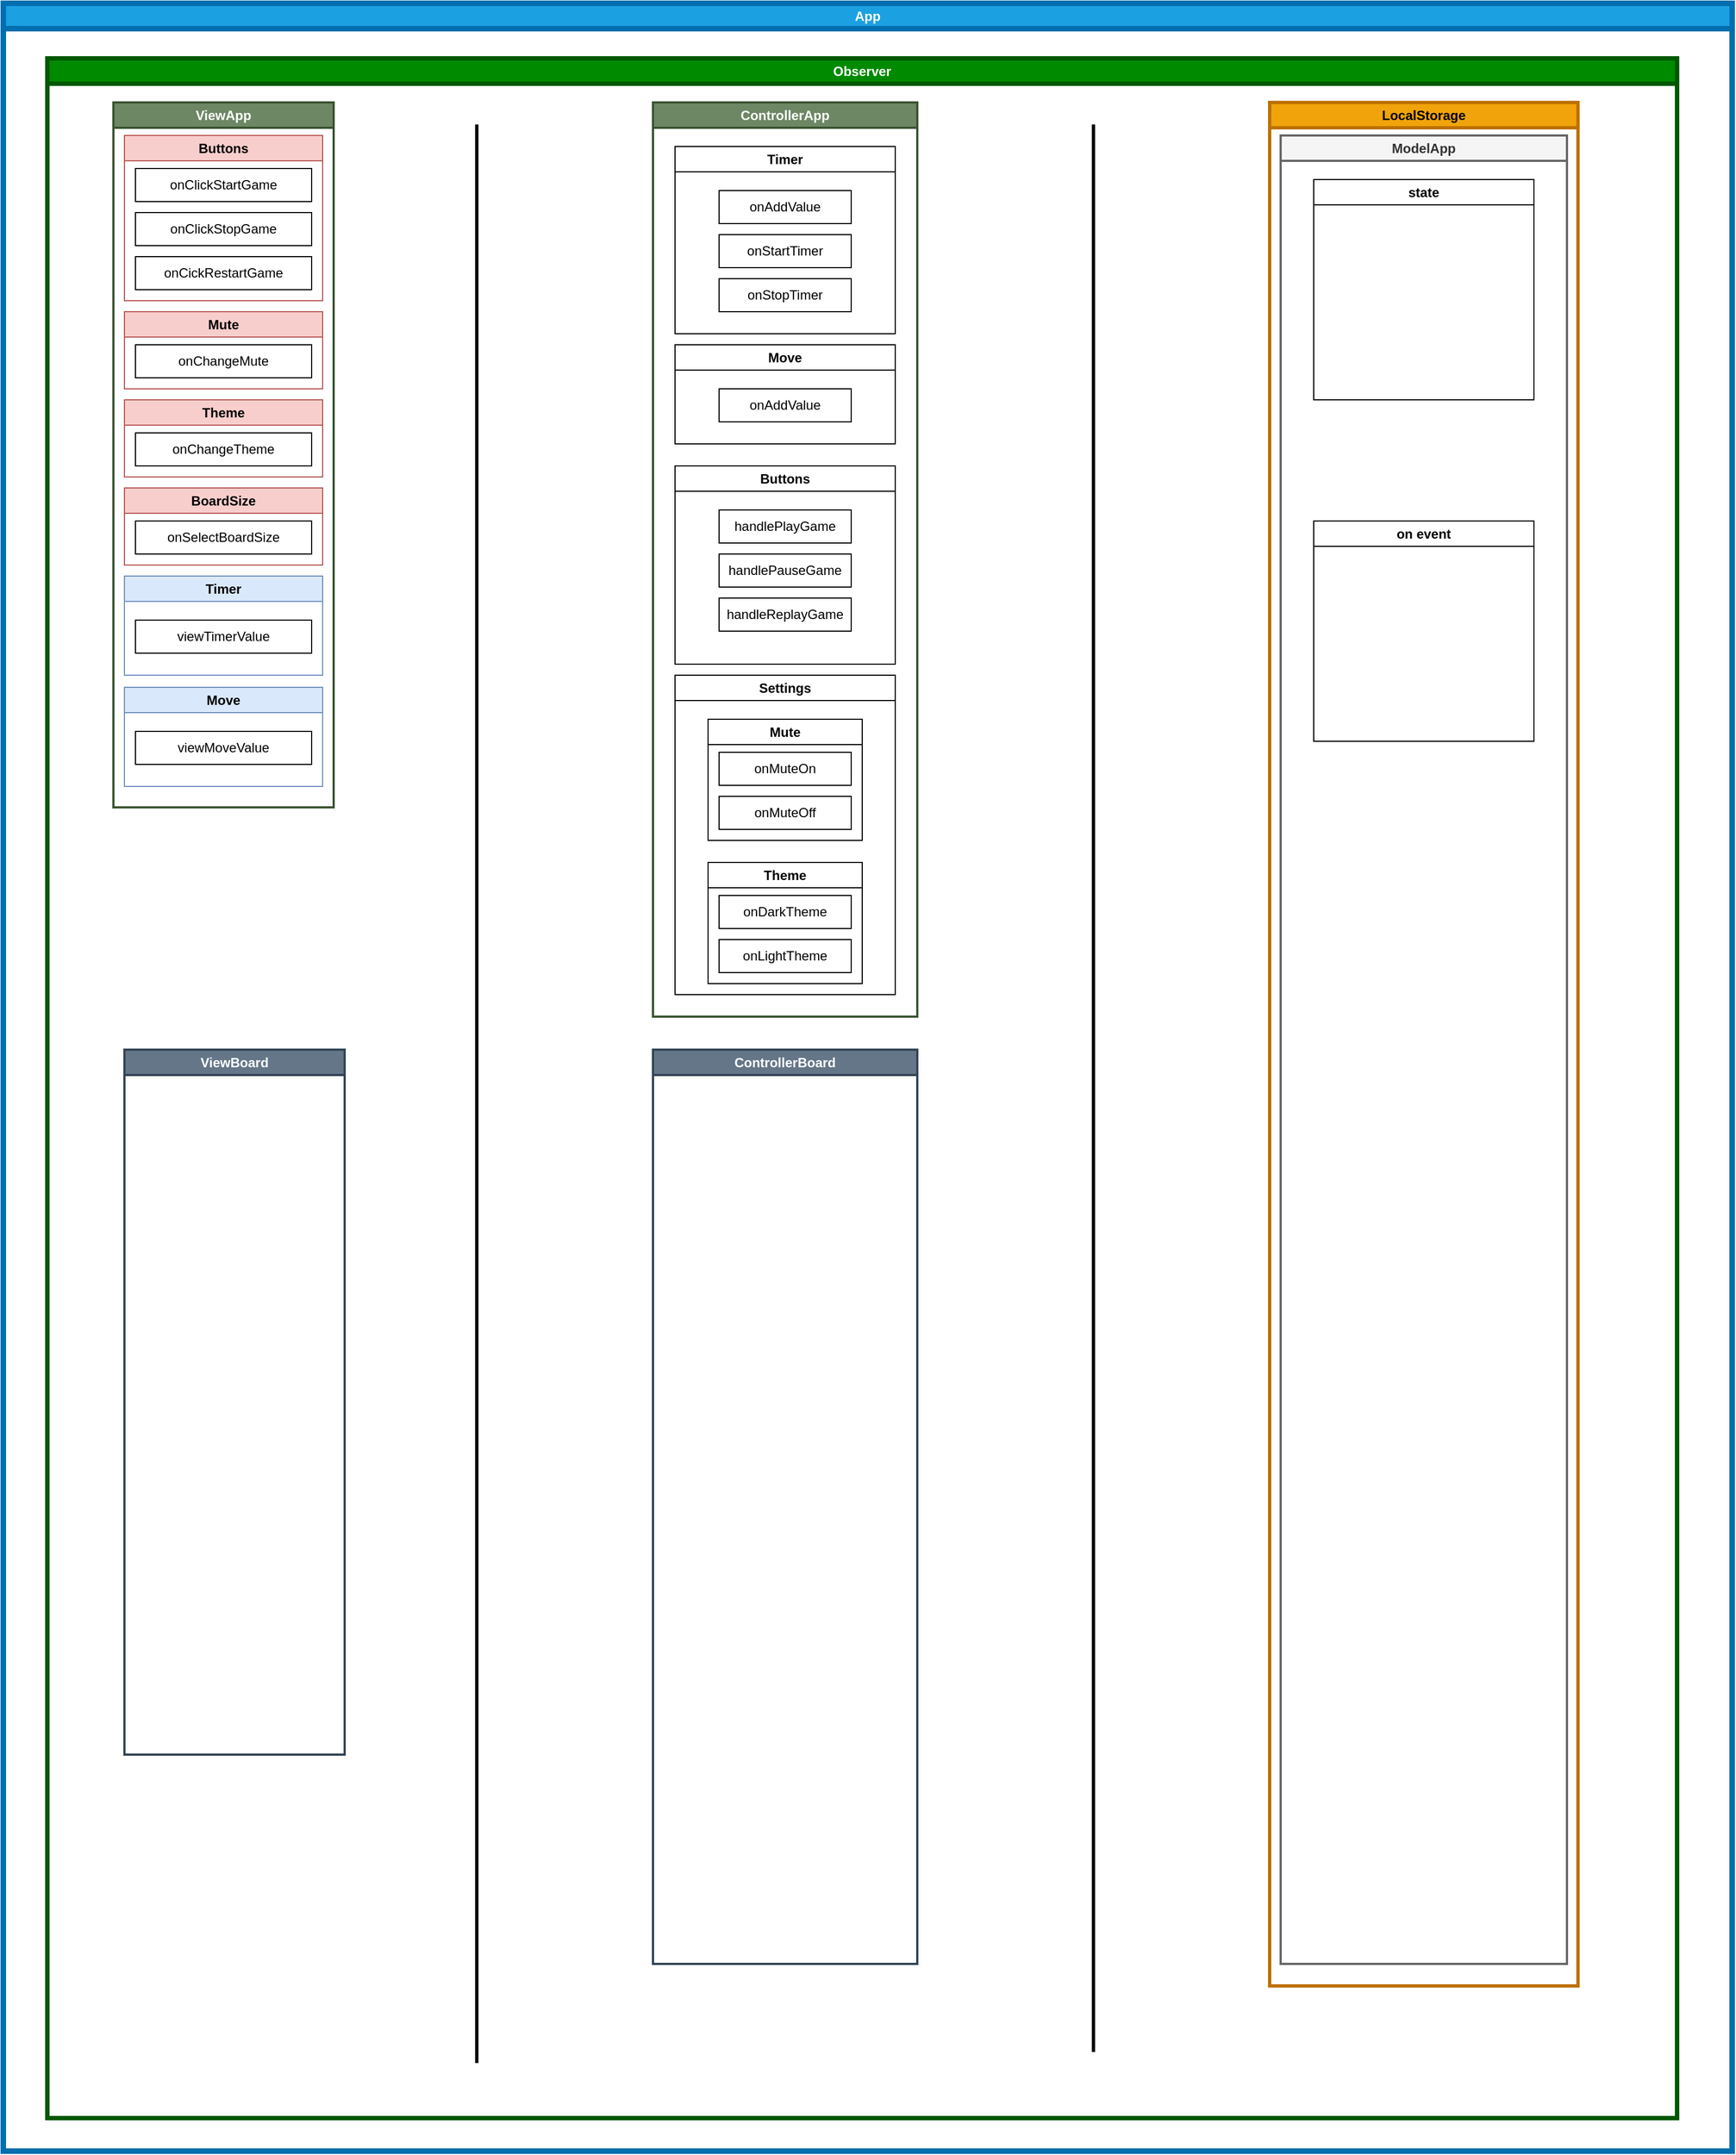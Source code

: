 <mxfile version="21.2.8" type="device">
  <diagram id="R2lEEEUBdFMjLlhIrx00" name="Page-1">
    <mxGraphModel dx="2137" dy="1364" grid="1" gridSize="10" guides="1" tooltips="1" connect="1" arrows="1" fold="1" page="1" pageScale="1" pageWidth="850" pageHeight="1100" math="0" shadow="0" extFonts="Permanent Marker^https://fonts.googleapis.com/css?family=Permanent+Marker">
      <root>
        <mxCell id="0" />
        <mxCell id="1" parent="0" />
        <mxCell id="xQf3ajf8atwJYT87fSyS-33" value="App" style="swimlane;whiteSpace=wrap;html=1;fillColor=#1ba1e2;strokeColor=#006EAF;fontColor=#ffffff;strokeWidth=5;" parent="1" vertex="1">
          <mxGeometry x="10" y="10" width="1570" height="1950" as="geometry" />
        </mxCell>
        <mxCell id="xQf3ajf8atwJYT87fSyS-35" value="Observer" style="swimlane;whiteSpace=wrap;html=1;fillColor=#008a00;fontColor=#ffffff;strokeColor=#005700;strokeWidth=4;" parent="xQf3ajf8atwJYT87fSyS-33" vertex="1">
          <mxGeometry x="40" y="50" width="1480" height="1870" as="geometry" />
        </mxCell>
        <mxCell id="xQf3ajf8atwJYT87fSyS-34" value="ControllerApp" style="swimlane;whiteSpace=wrap;html=1;fillColor=#6d8764;fontColor=#ffffff;strokeColor=#3A5431;strokeWidth=2;" parent="xQf3ajf8atwJYT87fSyS-35" vertex="1">
          <mxGeometry x="550" y="40" width="240" height="830" as="geometry" />
        </mxCell>
        <mxCell id="xQf3ajf8atwJYT87fSyS-50" value="Timer" style="swimlane;whiteSpace=wrap;html=1;" parent="xQf3ajf8atwJYT87fSyS-34" vertex="1">
          <mxGeometry x="20" y="40" width="200" height="170" as="geometry" />
        </mxCell>
        <mxCell id="xQf3ajf8atwJYT87fSyS-52" value="onAddValue" style="rounded=0;whiteSpace=wrap;html=1;" parent="xQf3ajf8atwJYT87fSyS-50" vertex="1">
          <mxGeometry x="40" y="40" width="120" height="30" as="geometry" />
        </mxCell>
        <mxCell id="xQf3ajf8atwJYT87fSyS-65" value="onStartTimer" style="rounded=0;whiteSpace=wrap;html=1;" parent="xQf3ajf8atwJYT87fSyS-50" vertex="1">
          <mxGeometry x="40" y="80" width="120" height="30" as="geometry" />
        </mxCell>
        <mxCell id="xQf3ajf8atwJYT87fSyS-66" value="onStopTimer" style="rounded=0;whiteSpace=wrap;html=1;" parent="xQf3ajf8atwJYT87fSyS-50" vertex="1">
          <mxGeometry x="40" y="120" width="120" height="30" as="geometry" />
        </mxCell>
        <mxCell id="xQf3ajf8atwJYT87fSyS-53" value="Buttons" style="swimlane;whiteSpace=wrap;html=1;startSize=23;" parent="xQf3ajf8atwJYT87fSyS-34" vertex="1">
          <mxGeometry x="20" y="330" width="200" height="180" as="geometry" />
        </mxCell>
        <mxCell id="xQf3ajf8atwJYT87fSyS-54" value="handlePlayGame" style="rounded=0;whiteSpace=wrap;html=1;" parent="xQf3ajf8atwJYT87fSyS-53" vertex="1">
          <mxGeometry x="40" y="40" width="120" height="30" as="geometry" />
        </mxCell>
        <mxCell id="xQf3ajf8atwJYT87fSyS-55" value="handlePauseGame" style="rounded=0;whiteSpace=wrap;html=1;" parent="xQf3ajf8atwJYT87fSyS-53" vertex="1">
          <mxGeometry x="40" y="80" width="120" height="30" as="geometry" />
        </mxCell>
        <mxCell id="xQf3ajf8atwJYT87fSyS-56" value="handleReplayGame" style="rounded=0;whiteSpace=wrap;html=1;" parent="xQf3ajf8atwJYT87fSyS-53" vertex="1">
          <mxGeometry x="40" y="120" width="120" height="30" as="geometry" />
        </mxCell>
        <mxCell id="xQf3ajf8atwJYT87fSyS-57" value="Settings" style="swimlane;whiteSpace=wrap;html=1;startSize=23;" parent="xQf3ajf8atwJYT87fSyS-34" vertex="1">
          <mxGeometry x="20" y="520" width="200" height="290" as="geometry" />
        </mxCell>
        <mxCell id="xQf3ajf8atwJYT87fSyS-62" value="Mute" style="swimlane;whiteSpace=wrap;html=1;" parent="xQf3ajf8atwJYT87fSyS-57" vertex="1">
          <mxGeometry x="30" y="40" width="140" height="110" as="geometry" />
        </mxCell>
        <mxCell id="xQf3ajf8atwJYT87fSyS-58" value="onMuteOn" style="rounded=0;whiteSpace=wrap;html=1;" parent="xQf3ajf8atwJYT87fSyS-62" vertex="1">
          <mxGeometry x="10" y="30" width="120" height="30" as="geometry" />
        </mxCell>
        <mxCell id="xQf3ajf8atwJYT87fSyS-64" value="onMuteOff" style="rounded=0;whiteSpace=wrap;html=1;" parent="xQf3ajf8atwJYT87fSyS-62" vertex="1">
          <mxGeometry x="10" y="70" width="120" height="30" as="geometry" />
        </mxCell>
        <mxCell id="xQf3ajf8atwJYT87fSyS-76" value="Theme" style="swimlane;whiteSpace=wrap;html=1;" parent="xQf3ajf8atwJYT87fSyS-57" vertex="1">
          <mxGeometry x="30" y="170" width="140" height="110" as="geometry" />
        </mxCell>
        <mxCell id="xQf3ajf8atwJYT87fSyS-77" value="onDarkTheme" style="rounded=0;whiteSpace=wrap;html=1;" parent="xQf3ajf8atwJYT87fSyS-76" vertex="1">
          <mxGeometry x="10" y="30" width="120" height="30" as="geometry" />
        </mxCell>
        <mxCell id="xQf3ajf8atwJYT87fSyS-78" value="onLightTheme" style="rounded=0;whiteSpace=wrap;html=1;" parent="xQf3ajf8atwJYT87fSyS-76" vertex="1">
          <mxGeometry x="10" y="70" width="120" height="30" as="geometry" />
        </mxCell>
        <mxCell id="ronVDFcci9Jh3lZsLnrY-6" value="Move" style="swimlane;whiteSpace=wrap;html=1;" vertex="1" parent="xQf3ajf8atwJYT87fSyS-34">
          <mxGeometry x="20" y="220" width="200" height="90" as="geometry" />
        </mxCell>
        <mxCell id="ronVDFcci9Jh3lZsLnrY-7" value="onAddValue" style="rounded=0;whiteSpace=wrap;html=1;" vertex="1" parent="ronVDFcci9Jh3lZsLnrY-6">
          <mxGeometry x="40" y="40" width="120" height="30" as="geometry" />
        </mxCell>
        <mxCell id="xQf3ajf8atwJYT87fSyS-36" value="ViewApp" style="swimlane;whiteSpace=wrap;html=1;fillColor=#6d8764;fontColor=#ffffff;strokeColor=#3A5431;strokeWidth=2;" parent="xQf3ajf8atwJYT87fSyS-35" vertex="1">
          <mxGeometry x="60" y="40" width="200" height="640" as="geometry" />
        </mxCell>
        <mxCell id="xQf3ajf8atwJYT87fSyS-49" value="Timer" style="swimlane;whiteSpace=wrap;html=1;fillColor=#dae8fc;strokeColor=#6c8ebf;" parent="xQf3ajf8atwJYT87fSyS-36" vertex="1">
          <mxGeometry x="10" y="430" width="180" height="90" as="geometry" />
        </mxCell>
        <mxCell id="xQf3ajf8atwJYT87fSyS-43" value="viewTimerValue" style="rounded=0;whiteSpace=wrap;html=1;" parent="xQf3ajf8atwJYT87fSyS-49" vertex="1">
          <mxGeometry x="10" y="40" width="160" height="30" as="geometry" />
        </mxCell>
        <mxCell id="xQf3ajf8atwJYT87fSyS-67" value="Buttons" style="swimlane;whiteSpace=wrap;html=1;startSize=23;fillColor=#f8cecc;strokeColor=#b85450;" parent="xQf3ajf8atwJYT87fSyS-36" vertex="1">
          <mxGeometry x="10" y="30" width="180" height="150" as="geometry" />
        </mxCell>
        <mxCell id="xQf3ajf8atwJYT87fSyS-68" value="onClickStartGame" style="rounded=0;whiteSpace=wrap;html=1;" parent="xQf3ajf8atwJYT87fSyS-67" vertex="1">
          <mxGeometry x="10" y="30" width="160" height="30" as="geometry" />
        </mxCell>
        <mxCell id="xQf3ajf8atwJYT87fSyS-69" value="onClickStopGame" style="rounded=0;whiteSpace=wrap;html=1;" parent="xQf3ajf8atwJYT87fSyS-67" vertex="1">
          <mxGeometry x="10" y="70" width="160" height="30" as="geometry" />
        </mxCell>
        <mxCell id="xQf3ajf8atwJYT87fSyS-70" value="onCickRestartGame" style="rounded=0;whiteSpace=wrap;html=1;" parent="xQf3ajf8atwJYT87fSyS-67" vertex="1">
          <mxGeometry x="10" y="110" width="160" height="30" as="geometry" />
        </mxCell>
        <mxCell id="xQf3ajf8atwJYT87fSyS-71" value="Mute" style="swimlane;whiteSpace=wrap;html=1;fillColor=#f8cecc;strokeColor=#b85450;" parent="xQf3ajf8atwJYT87fSyS-36" vertex="1">
          <mxGeometry x="10" y="190" width="180" height="70" as="geometry" />
        </mxCell>
        <mxCell id="xQf3ajf8atwJYT87fSyS-72" value="onChangeMute" style="rounded=0;whiteSpace=wrap;html=1;" parent="xQf3ajf8atwJYT87fSyS-71" vertex="1">
          <mxGeometry x="10" y="30" width="160" height="30" as="geometry" />
        </mxCell>
        <mxCell id="xQf3ajf8atwJYT87fSyS-74" value="Theme" style="swimlane;whiteSpace=wrap;html=1;fillColor=#f8cecc;strokeColor=#b85450;" parent="xQf3ajf8atwJYT87fSyS-36" vertex="1">
          <mxGeometry x="10" y="270" width="180" height="70" as="geometry" />
        </mxCell>
        <mxCell id="xQf3ajf8atwJYT87fSyS-75" value="onChangeTheme" style="rounded=0;whiteSpace=wrap;html=1;" parent="xQf3ajf8atwJYT87fSyS-74" vertex="1">
          <mxGeometry x="10" y="30" width="160" height="30" as="geometry" />
        </mxCell>
        <mxCell id="xQf3ajf8atwJYT87fSyS-79" value="BoardSize" style="swimlane;whiteSpace=wrap;html=1;fillColor=#f8cecc;strokeColor=#b85450;" parent="xQf3ajf8atwJYT87fSyS-36" vertex="1">
          <mxGeometry x="10" y="350" width="180" height="70" as="geometry" />
        </mxCell>
        <mxCell id="xQf3ajf8atwJYT87fSyS-80" value="onSelectBoardSize" style="rounded=0;whiteSpace=wrap;html=1;" parent="xQf3ajf8atwJYT87fSyS-79" vertex="1">
          <mxGeometry x="10" y="30" width="160" height="30" as="geometry" />
        </mxCell>
        <mxCell id="ronVDFcci9Jh3lZsLnrY-1" value="Move" style="swimlane;whiteSpace=wrap;html=1;fillColor=#dae8fc;strokeColor=#6c8ebf;" vertex="1" parent="xQf3ajf8atwJYT87fSyS-36">
          <mxGeometry x="10" y="531" width="180" height="90" as="geometry" />
        </mxCell>
        <mxCell id="ronVDFcci9Jh3lZsLnrY-2" value="viewMoveValue" style="rounded=0;whiteSpace=wrap;html=1;" vertex="1" parent="ronVDFcci9Jh3lZsLnrY-1">
          <mxGeometry x="10" y="40" width="160" height="30" as="geometry" />
        </mxCell>
        <mxCell id="xQf3ajf8atwJYT87fSyS-40" value="LocalStorage" style="swimlane;whiteSpace=wrap;html=1;fillColor=#f0a30a;fontColor=#000000;strokeColor=#BD7000;strokeWidth=3;" parent="xQf3ajf8atwJYT87fSyS-35" vertex="1">
          <mxGeometry x="1110" y="40" width="280" height="1710" as="geometry" />
        </mxCell>
        <mxCell id="xQf3ajf8atwJYT87fSyS-41" value="ModelApp" style="swimlane;whiteSpace=wrap;html=1;fillColor=#f5f5f5;fontColor=#333333;strokeColor=#666666;strokeWidth=2;" parent="xQf3ajf8atwJYT87fSyS-40" vertex="1">
          <mxGeometry x="10" y="30" width="260" height="1660" as="geometry" />
        </mxCell>
        <mxCell id="ronVDFcci9Jh3lZsLnrY-10" value="state" style="swimlane;whiteSpace=wrap;html=1;" vertex="1" parent="xQf3ajf8atwJYT87fSyS-41">
          <mxGeometry x="30" y="40" width="200" height="200" as="geometry" />
        </mxCell>
        <mxCell id="ronVDFcci9Jh3lZsLnrY-11" value="on event" style="swimlane;whiteSpace=wrap;html=1;" vertex="1" parent="xQf3ajf8atwJYT87fSyS-41">
          <mxGeometry x="30" y="350" width="200" height="200" as="geometry" />
        </mxCell>
        <mxCell id="xQf3ajf8atwJYT87fSyS-84" value="" style="endArrow=none;html=1;rounded=0;strokeWidth=3;" parent="xQf3ajf8atwJYT87fSyS-35" edge="1">
          <mxGeometry width="50" height="50" relative="1" as="geometry">
            <mxPoint x="390" y="1820" as="sourcePoint" />
            <mxPoint x="390" y="60" as="targetPoint" />
          </mxGeometry>
        </mxCell>
        <mxCell id="xQf3ajf8atwJYT87fSyS-85" value="" style="endArrow=none;html=1;rounded=0;strokeWidth=3;" parent="xQf3ajf8atwJYT87fSyS-35" edge="1">
          <mxGeometry width="50" height="50" relative="1" as="geometry">
            <mxPoint x="950" y="1810" as="sourcePoint" />
            <mxPoint x="950" y="60" as="targetPoint" />
          </mxGeometry>
        </mxCell>
        <mxCell id="ronVDFcci9Jh3lZsLnrY-14" value="ViewBoard" style="swimlane;whiteSpace=wrap;html=1;fillColor=#647687;fontColor=#ffffff;strokeColor=#314354;strokeWidth=2;" vertex="1" parent="xQf3ajf8atwJYT87fSyS-35">
          <mxGeometry x="70" y="900" width="200" height="640" as="geometry" />
        </mxCell>
        <mxCell id="ronVDFcci9Jh3lZsLnrY-29" value="ControllerBoard" style="swimlane;whiteSpace=wrap;html=1;fillColor=#647687;fontColor=#ffffff;strokeColor=#314354;strokeWidth=2;" vertex="1" parent="xQf3ajf8atwJYT87fSyS-35">
          <mxGeometry x="550" y="900" width="240" height="830" as="geometry" />
        </mxCell>
      </root>
    </mxGraphModel>
  </diagram>
</mxfile>
